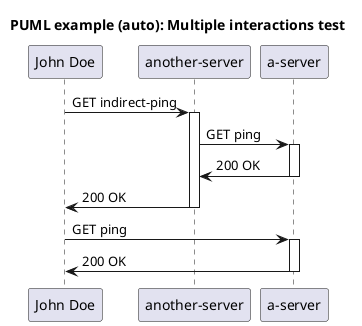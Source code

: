 @startuml
title PUML example (auto): Multiple interactions test
participant "John Doe"
participant "another-server"
participant "a-server"
"John Doe" -> "another-server": GET indirect-ping 
activate "another-server"
"another-server" -> "a-server": GET ping 
activate "a-server"

"a-server" -> "another-server": 200 OK
deactivate "a-server"
"another-server" -> "John Doe": 200 OK
deactivate "another-server"
"John Doe" -> "a-server": GET ping 
activate "a-server"

"a-server" -> "John Doe": 200 OK
deactivate "a-server"
    @enduml